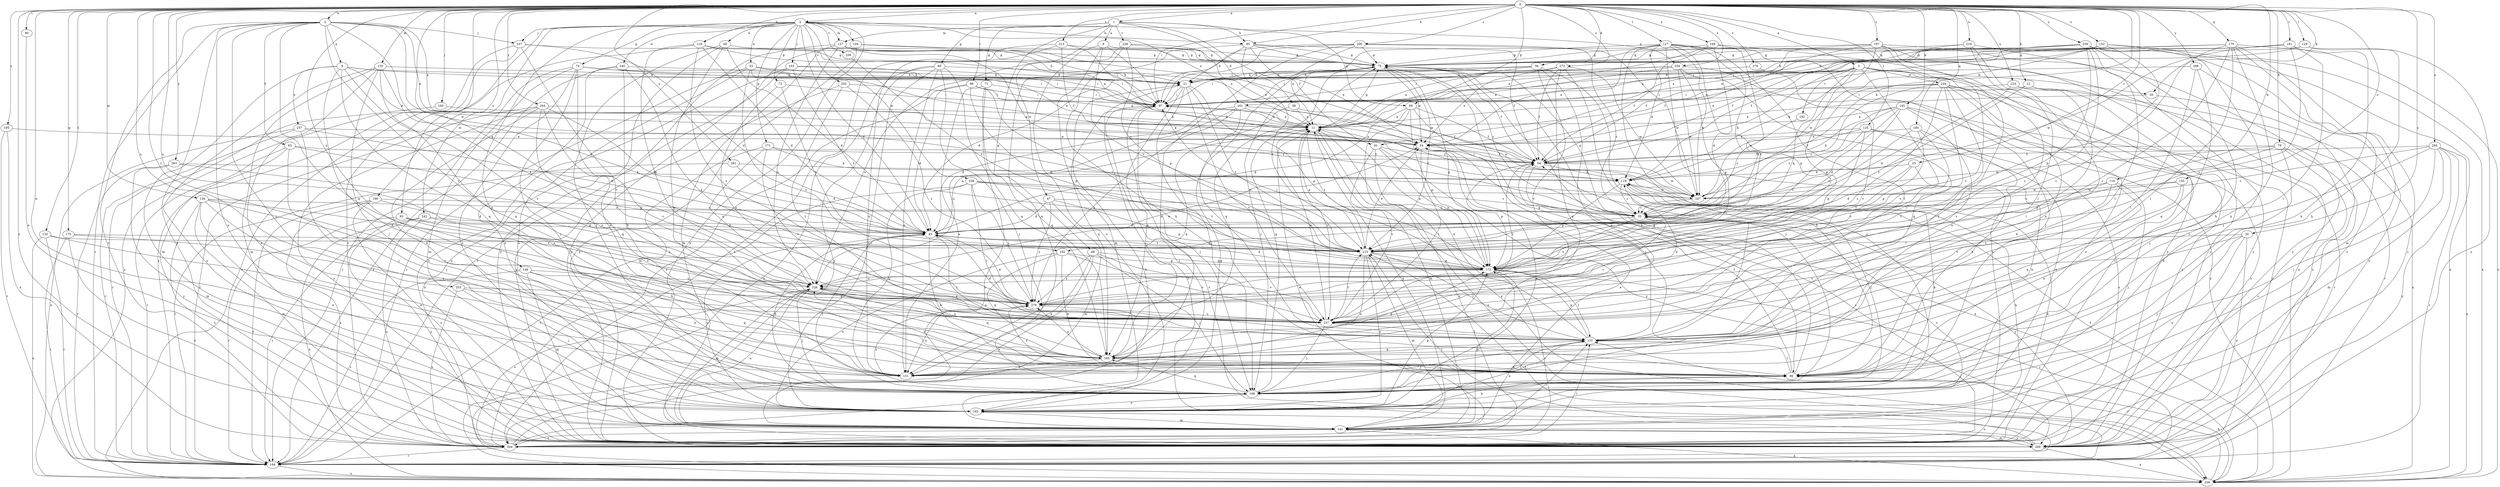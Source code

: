 strict digraph  {
0;
1;
2;
3;
5;
8;
9;
11;
12;
20;
21;
25;
30;
33;
36;
38;
43;
47;
48;
53;
54;
61;
63;
64;
66;
68;
69;
71;
72;
74;
75;
78;
85;
86;
90;
93;
96;
97;
100;
103;
104;
107;
108;
116;
118;
119;
120;
125;
127;
129;
131;
135;
136;
137;
141;
145;
146;
151;
152;
155;
161;
162;
171;
173;
175;
179;
180;
182;
184;
187;
191;
192;
194;
195;
199;
200;
202;
204;
213;
215;
218;
223;
226;
228;
236;
237;
238;
240;
242;
244;
247;
249;
253;
254;
257;
258;
259;
261;
263;
264;
265;
268;
269;
272;
276;
279;
0 -> 1  [label=a];
0 -> 2  [label=a];
0 -> 3  [label=a];
0 -> 5  [label=a];
0 -> 12  [label=b];
0 -> 20  [label=b];
0 -> 25  [label=c];
0 -> 30  [label=c];
0 -> 36  [label=d];
0 -> 66  [label=g];
0 -> 78  [label=h];
0 -> 85  [label=h];
0 -> 90  [label=i];
0 -> 93  [label=i];
0 -> 96  [label=i];
0 -> 97  [label=i];
0 -> 100  [label=j];
0 -> 116  [label=k];
0 -> 118  [label=k];
0 -> 119  [label=k];
0 -> 120  [label=l];
0 -> 125  [label=l];
0 -> 127  [label=l];
0 -> 129  [label=l];
0 -> 135  [label=m];
0 -> 136  [label=m];
0 -> 145  [label=n];
0 -> 146  [label=n];
0 -> 151  [label=n];
0 -> 152  [label=o];
0 -> 155  [label=o];
0 -> 175  [label=q];
0 -> 179  [label=q];
0 -> 180  [label=q];
0 -> 182  [label=q];
0 -> 187  [label=r];
0 -> 191  [label=r];
0 -> 195  [label=s];
0 -> 199  [label=s];
0 -> 200  [label=s];
0 -> 213  [label=t];
0 -> 218  [label=u];
0 -> 223  [label=u];
0 -> 226  [label=u];
0 -> 249  [label=x];
0 -> 253  [label=x];
0 -> 254  [label=x];
0 -> 259  [label=y];
0 -> 261  [label=y];
0 -> 263  [label=y];
0 -> 264  [label=y];
0 -> 265  [label=y];
0 -> 268  [label=y];
0 -> 269  [label=y];
0 -> 272  [label=z];
0 -> 276  [label=z];
0 -> 279  [label=z];
1 -> 8  [label=a];
1 -> 38  [label=d];
1 -> 47  [label=e];
1 -> 61  [label=f];
1 -> 66  [label=g];
1 -> 68  [label=g];
1 -> 69  [label=g];
1 -> 71  [label=g];
1 -> 85  [label=h];
1 -> 137  [label=m];
1 -> 228  [label=v];
2 -> 43  [label=d];
2 -> 48  [label=e];
2 -> 53  [label=e];
2 -> 72  [label=g];
2 -> 74  [label=g];
2 -> 85  [label=h];
2 -> 103  [label=j];
2 -> 104  [label=j];
2 -> 107  [label=j];
2 -> 137  [label=m];
2 -> 151  [label=n];
2 -> 161  [label=o];
2 -> 171  [label=p];
2 -> 202  [label=s];
2 -> 204  [label=s];
2 -> 236  [label=v];
2 -> 238  [label=w];
2 -> 240  [label=w];
2 -> 242  [label=w];
2 -> 254  [label=x];
2 -> 269  [label=y];
3 -> 20  [label=b];
3 -> 54  [label=e];
3 -> 61  [label=f];
3 -> 119  [label=k];
3 -> 151  [label=n];
3 -> 161  [label=o];
3 -> 173  [label=p];
3 -> 182  [label=q];
3 -> 192  [label=r];
3 -> 204  [label=s];
3 -> 237  [label=v];
3 -> 244  [label=w];
5 -> 9  [label=a];
5 -> 11  [label=a];
5 -> 54  [label=e];
5 -> 63  [label=f];
5 -> 107  [label=j];
5 -> 108  [label=j];
5 -> 162  [label=o];
5 -> 184  [label=q];
5 -> 194  [label=r];
5 -> 204  [label=s];
5 -> 237  [label=v];
5 -> 247  [label=w];
5 -> 269  [label=y];
5 -> 279  [label=z];
8 -> 75  [label=g];
8 -> 97  [label=i];
8 -> 141  [label=m];
8 -> 162  [label=o];
8 -> 215  [label=t];
9 -> 21  [label=b];
9 -> 54  [label=e];
9 -> 86  [label=h];
9 -> 97  [label=i];
9 -> 141  [label=m];
9 -> 184  [label=q];
9 -> 237  [label=v];
9 -> 257  [label=x];
11 -> 54  [label=e];
11 -> 75  [label=g];
11 -> 141  [label=m];
11 -> 215  [label=t];
11 -> 237  [label=v];
11 -> 258  [label=x];
12 -> 97  [label=i];
12 -> 108  [label=j];
12 -> 194  [label=r];
12 -> 215  [label=t];
20 -> 54  [label=e];
20 -> 269  [label=y];
21 -> 97  [label=i];
21 -> 108  [label=j];
21 -> 173  [label=p];
21 -> 184  [label=q];
21 -> 194  [label=r];
21 -> 215  [label=t];
21 -> 237  [label=v];
25 -> 43  [label=d];
25 -> 86  [label=h];
25 -> 119  [label=k];
25 -> 215  [label=t];
30 -> 108  [label=j];
30 -> 162  [label=o];
30 -> 215  [label=t];
30 -> 237  [label=v];
30 -> 269  [label=y];
33 -> 43  [label=d];
33 -> 75  [label=g];
33 -> 226  [label=u];
33 -> 237  [label=v];
33 -> 269  [label=y];
36 -> 11  [label=a];
36 -> 21  [label=b];
36 -> 86  [label=h];
36 -> 97  [label=i];
36 -> 151  [label=n];
36 -> 237  [label=v];
38 -> 11  [label=a];
38 -> 64  [label=f];
38 -> 184  [label=q];
43 -> 11  [label=a];
43 -> 86  [label=h];
43 -> 108  [label=j];
43 -> 131  [label=l];
43 -> 162  [label=o];
43 -> 215  [label=t];
47 -> 33  [label=c];
47 -> 43  [label=d];
47 -> 141  [label=m];
47 -> 173  [label=p];
47 -> 279  [label=z];
48 -> 43  [label=d];
48 -> 75  [label=g];
48 -> 108  [label=j];
48 -> 184  [label=q];
48 -> 269  [label=y];
53 -> 21  [label=b];
53 -> 54  [label=e];
53 -> 97  [label=i];
53 -> 162  [label=o];
53 -> 194  [label=r];
53 -> 279  [label=z];
54 -> 64  [label=f];
54 -> 162  [label=o];
54 -> 237  [label=v];
54 -> 258  [label=x];
61 -> 64  [label=f];
61 -> 173  [label=p];
61 -> 204  [label=s];
61 -> 237  [label=v];
61 -> 269  [label=y];
63 -> 64  [label=f];
63 -> 108  [label=j];
63 -> 173  [label=p];
63 -> 194  [label=r];
63 -> 269  [label=y];
64 -> 119  [label=k];
64 -> 173  [label=p];
64 -> 204  [label=s];
64 -> 247  [label=w];
66 -> 11  [label=a];
66 -> 43  [label=d];
66 -> 64  [label=f];
66 -> 108  [label=j];
66 -> 173  [label=p];
66 -> 258  [label=x];
68 -> 108  [label=j];
68 -> 151  [label=n];
68 -> 173  [label=p];
68 -> 204  [label=s];
68 -> 237  [label=v];
68 -> 279  [label=z];
69 -> 21  [label=b];
69 -> 108  [label=j];
69 -> 151  [label=n];
69 -> 162  [label=o];
69 -> 184  [label=q];
69 -> 258  [label=x];
69 -> 269  [label=y];
71 -> 97  [label=i];
71 -> 151  [label=n];
71 -> 184  [label=q];
71 -> 258  [label=x];
72 -> 97  [label=i];
72 -> 215  [label=t];
72 -> 237  [label=v];
74 -> 21  [label=b];
74 -> 97  [label=i];
74 -> 108  [label=j];
74 -> 119  [label=k];
74 -> 141  [label=m];
74 -> 151  [label=n];
74 -> 162  [label=o];
74 -> 194  [label=r];
75 -> 21  [label=b];
75 -> 54  [label=e];
75 -> 64  [label=f];
75 -> 86  [label=h];
75 -> 97  [label=i];
75 -> 108  [label=j];
75 -> 173  [label=p];
75 -> 215  [label=t];
78 -> 64  [label=f];
78 -> 86  [label=h];
78 -> 173  [label=p];
78 -> 204  [label=s];
78 -> 247  [label=w];
78 -> 269  [label=y];
85 -> 21  [label=b];
85 -> 33  [label=c];
85 -> 54  [label=e];
85 -> 64  [label=f];
85 -> 75  [label=g];
85 -> 151  [label=n];
85 -> 215  [label=t];
86 -> 64  [label=f];
86 -> 75  [label=g];
86 -> 108  [label=j];
86 -> 131  [label=l];
86 -> 226  [label=u];
86 -> 279  [label=z];
90 -> 162  [label=o];
93 -> 43  [label=d];
93 -> 86  [label=h];
93 -> 194  [label=r];
93 -> 226  [label=u];
93 -> 269  [label=y];
96 -> 11  [label=a];
96 -> 43  [label=d];
96 -> 97  [label=i];
96 -> 173  [label=p];
96 -> 204  [label=s];
96 -> 215  [label=t];
97 -> 11  [label=a];
97 -> 108  [label=j];
97 -> 184  [label=q];
97 -> 194  [label=r];
100 -> 11  [label=a];
100 -> 194  [label=r];
103 -> 21  [label=b];
103 -> 97  [label=i];
103 -> 204  [label=s];
103 -> 215  [label=t];
103 -> 269  [label=y];
104 -> 54  [label=e];
104 -> 75  [label=g];
104 -> 141  [label=m];
104 -> 269  [label=y];
107 -> 43  [label=d];
107 -> 75  [label=g];
107 -> 194  [label=r];
107 -> 237  [label=v];
107 -> 258  [label=x];
108 -> 43  [label=d];
108 -> 75  [label=g];
108 -> 119  [label=k];
108 -> 131  [label=l];
108 -> 162  [label=o];
108 -> 184  [label=q];
108 -> 279  [label=z];
116 -> 108  [label=j];
116 -> 184  [label=q];
116 -> 215  [label=t];
116 -> 247  [label=w];
116 -> 279  [label=z];
118 -> 11  [label=a];
118 -> 43  [label=d];
118 -> 75  [label=g];
118 -> 97  [label=i];
118 -> 226  [label=u];
118 -> 258  [label=x];
118 -> 279  [label=z];
119 -> 33  [label=c];
119 -> 108  [label=j];
119 -> 173  [label=p];
119 -> 247  [label=w];
120 -> 151  [label=n];
120 -> 194  [label=r];
120 -> 215  [label=t];
120 -> 258  [label=x];
125 -> 54  [label=e];
125 -> 64  [label=f];
125 -> 162  [label=o];
125 -> 173  [label=p];
125 -> 204  [label=s];
125 -> 215  [label=t];
127 -> 54  [label=e];
127 -> 75  [label=g];
127 -> 97  [label=i];
127 -> 108  [label=j];
127 -> 119  [label=k];
127 -> 131  [label=l];
127 -> 162  [label=o];
127 -> 173  [label=p];
127 -> 204  [label=s];
127 -> 215  [label=t];
127 -> 247  [label=w];
127 -> 258  [label=x];
129 -> 75  [label=g];
129 -> 86  [label=h];
129 -> 97  [label=i];
129 -> 269  [label=y];
131 -> 11  [label=a];
131 -> 33  [label=c];
131 -> 75  [label=g];
131 -> 108  [label=j];
131 -> 162  [label=o];
131 -> 173  [label=p];
131 -> 184  [label=q];
131 -> 226  [label=u];
135 -> 21  [label=b];
135 -> 43  [label=d];
135 -> 108  [label=j];
135 -> 141  [label=m];
135 -> 162  [label=o];
135 -> 184  [label=q];
135 -> 269  [label=y];
136 -> 33  [label=c];
136 -> 141  [label=m];
136 -> 151  [label=n];
136 -> 162  [label=o];
136 -> 204  [label=s];
136 -> 226  [label=u];
136 -> 237  [label=v];
137 -> 11  [label=a];
137 -> 21  [label=b];
137 -> 33  [label=c];
137 -> 75  [label=g];
137 -> 194  [label=r];
137 -> 226  [label=u];
137 -> 269  [label=y];
141 -> 11  [label=a];
141 -> 33  [label=c];
141 -> 54  [label=e];
141 -> 119  [label=k];
141 -> 131  [label=l];
141 -> 173  [label=p];
141 -> 204  [label=s];
141 -> 226  [label=u];
141 -> 258  [label=x];
141 -> 269  [label=y];
145 -> 11  [label=a];
145 -> 33  [label=c];
145 -> 43  [label=d];
145 -> 119  [label=k];
145 -> 194  [label=r];
145 -> 215  [label=t];
145 -> 237  [label=v];
145 -> 269  [label=y];
146 -> 86  [label=h];
146 -> 141  [label=m];
146 -> 194  [label=r];
146 -> 226  [label=u];
146 -> 237  [label=v];
152 -> 64  [label=f];
152 -> 75  [label=g];
152 -> 97  [label=i];
152 -> 247  [label=w];
152 -> 258  [label=x];
152 -> 269  [label=y];
152 -> 279  [label=z];
155 -> 33  [label=c];
155 -> 151  [label=n];
155 -> 237  [label=v];
155 -> 247  [label=w];
161 -> 11  [label=a];
161 -> 43  [label=d];
161 -> 131  [label=l];
161 -> 226  [label=u];
161 -> 247  [label=w];
161 -> 279  [label=z];
162 -> 86  [label=h];
162 -> 97  [label=i];
162 -> 141  [label=m];
162 -> 173  [label=p];
171 -> 64  [label=f];
171 -> 119  [label=k];
171 -> 151  [label=n];
171 -> 226  [label=u];
171 -> 237  [label=v];
173 -> 11  [label=a];
173 -> 43  [label=d];
173 -> 97  [label=i];
173 -> 131  [label=l];
173 -> 194  [label=r];
173 -> 204  [label=s];
173 -> 226  [label=u];
175 -> 194  [label=r];
175 -> 204  [label=s];
175 -> 215  [label=t];
175 -> 237  [label=v];
179 -> 21  [label=b];
179 -> 75  [label=g];
179 -> 86  [label=h];
179 -> 131  [label=l];
179 -> 141  [label=m];
179 -> 204  [label=s];
179 -> 215  [label=t];
179 -> 258  [label=x];
179 -> 279  [label=z];
180 -> 33  [label=c];
180 -> 54  [label=e];
180 -> 86  [label=h];
180 -> 173  [label=p];
180 -> 279  [label=z];
182 -> 86  [label=h];
182 -> 162  [label=o];
182 -> 173  [label=p];
182 -> 184  [label=q];
182 -> 237  [label=v];
184 -> 75  [label=g];
184 -> 86  [label=h];
184 -> 151  [label=n];
184 -> 173  [label=p];
184 -> 279  [label=z];
187 -> 11  [label=a];
187 -> 64  [label=f];
187 -> 75  [label=g];
187 -> 119  [label=k];
187 -> 204  [label=s];
187 -> 237  [label=v];
187 -> 269  [label=y];
187 -> 279  [label=z];
191 -> 75  [label=g];
191 -> 86  [label=h];
191 -> 97  [label=i];
191 -> 131  [label=l];
191 -> 226  [label=u];
191 -> 247  [label=w];
192 -> 33  [label=c];
194 -> 258  [label=x];
195 -> 54  [label=e];
195 -> 194  [label=r];
195 -> 204  [label=s];
199 -> 33  [label=c];
199 -> 43  [label=d];
199 -> 194  [label=r];
199 -> 204  [label=s];
199 -> 269  [label=y];
200 -> 11  [label=a];
200 -> 33  [label=c];
200 -> 43  [label=d];
200 -> 75  [label=g];
200 -> 97  [label=i];
200 -> 151  [label=n];
200 -> 247  [label=w];
202 -> 97  [label=i];
202 -> 131  [label=l];
202 -> 269  [label=y];
202 -> 279  [label=z];
204 -> 11  [label=a];
204 -> 21  [label=b];
204 -> 75  [label=g];
204 -> 119  [label=k];
204 -> 131  [label=l];
204 -> 194  [label=r];
213 -> 64  [label=f];
213 -> 75  [label=g];
213 -> 119  [label=k];
213 -> 151  [label=n];
213 -> 204  [label=s];
215 -> 11  [label=a];
215 -> 43  [label=d];
215 -> 54  [label=e];
215 -> 131  [label=l];
215 -> 141  [label=m];
215 -> 151  [label=n];
215 -> 162  [label=o];
215 -> 173  [label=p];
218 -> 54  [label=e];
218 -> 75  [label=g];
218 -> 131  [label=l];
218 -> 151  [label=n];
218 -> 269  [label=y];
223 -> 43  [label=d];
223 -> 97  [label=i];
223 -> 131  [label=l];
223 -> 258  [label=x];
226 -> 54  [label=e];
226 -> 108  [label=j];
226 -> 141  [label=m];
226 -> 184  [label=q];
226 -> 204  [label=s];
226 -> 279  [label=z];
228 -> 75  [label=g];
228 -> 86  [label=h];
228 -> 173  [label=p];
228 -> 226  [label=u];
228 -> 247  [label=w];
236 -> 215  [label=t];
237 -> 11  [label=a];
237 -> 43  [label=d];
237 -> 108  [label=j];
237 -> 119  [label=k];
237 -> 131  [label=l];
237 -> 215  [label=t];
237 -> 226  [label=u];
238 -> 33  [label=c];
238 -> 131  [label=l];
238 -> 151  [label=n];
238 -> 194  [label=r];
238 -> 215  [label=t];
238 -> 247  [label=w];
238 -> 279  [label=z];
240 -> 21  [label=b];
240 -> 86  [label=h];
240 -> 162  [label=o];
240 -> 194  [label=r];
240 -> 279  [label=z];
242 -> 43  [label=d];
242 -> 194  [label=r];
242 -> 204  [label=s];
242 -> 258  [label=x];
242 -> 279  [label=z];
244 -> 33  [label=c];
244 -> 86  [label=h];
244 -> 97  [label=i];
244 -> 131  [label=l];
244 -> 162  [label=o];
244 -> 194  [label=r];
244 -> 237  [label=v];
244 -> 247  [label=w];
244 -> 269  [label=y];
244 -> 279  [label=z];
247 -> 33  [label=c];
247 -> 97  [label=i];
249 -> 11  [label=a];
249 -> 43  [label=d];
249 -> 64  [label=f];
249 -> 75  [label=g];
249 -> 215  [label=t];
249 -> 269  [label=y];
253 -> 108  [label=j];
253 -> 184  [label=q];
253 -> 204  [label=s];
253 -> 279  [label=z];
254 -> 11  [label=a];
254 -> 21  [label=b];
254 -> 97  [label=i];
254 -> 173  [label=p];
254 -> 184  [label=q];
254 -> 247  [label=w];
254 -> 258  [label=x];
257 -> 43  [label=d];
257 -> 54  [label=e];
257 -> 108  [label=j];
257 -> 194  [label=r];
257 -> 258  [label=x];
258 -> 64  [label=f];
258 -> 86  [label=h];
258 -> 131  [label=l];
258 -> 215  [label=t];
259 -> 11  [label=a];
259 -> 21  [label=b];
259 -> 64  [label=f];
259 -> 75  [label=g];
259 -> 86  [label=h];
259 -> 108  [label=j];
259 -> 131  [label=l];
259 -> 173  [label=p];
259 -> 258  [label=x];
259 -> 279  [label=z];
261 -> 43  [label=d];
261 -> 119  [label=k];
261 -> 194  [label=r];
263 -> 119  [label=k];
263 -> 141  [label=m];
263 -> 194  [label=r];
263 -> 226  [label=u];
264 -> 11  [label=a];
264 -> 43  [label=d];
264 -> 151  [label=n];
264 -> 184  [label=q];
264 -> 194  [label=r];
264 -> 237  [label=v];
264 -> 269  [label=y];
265 -> 33  [label=c];
265 -> 64  [label=f];
265 -> 108  [label=j];
265 -> 141  [label=m];
265 -> 194  [label=r];
265 -> 237  [label=v];
265 -> 258  [label=x];
265 -> 269  [label=y];
268 -> 21  [label=b];
268 -> 131  [label=l];
268 -> 184  [label=q];
268 -> 269  [label=y];
269 -> 141  [label=m];
269 -> 162  [label=o];
269 -> 215  [label=t];
269 -> 258  [label=x];
272 -> 21  [label=b];
272 -> 54  [label=e];
272 -> 64  [label=f];
272 -> 108  [label=j];
272 -> 184  [label=q];
272 -> 247  [label=w];
276 -> 21  [label=b];
276 -> 237  [label=v];
279 -> 43  [label=d];
279 -> 64  [label=f];
279 -> 151  [label=n];
279 -> 237  [label=v];
}

